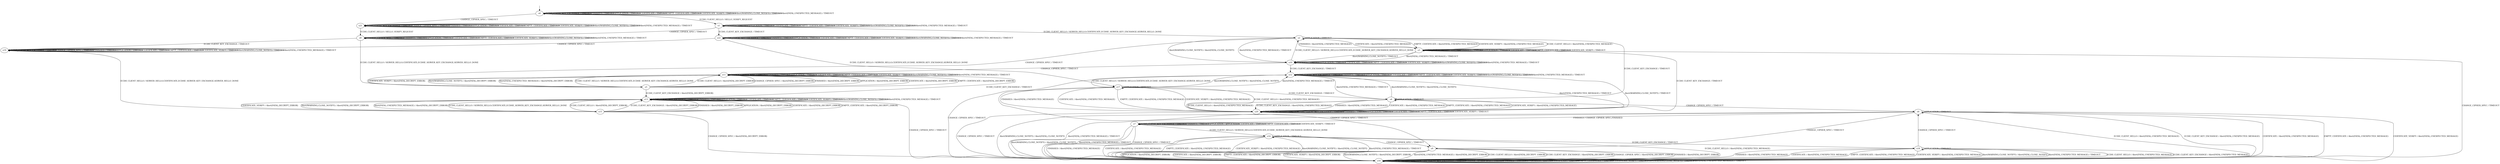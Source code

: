 digraph h8 {
s0 [label="s0"];
s1 [label="s1"];
s21 [label="s21"];
s2 [label="s2"];
s8 [label="s8"];
s22 [label="s22"];
s3 [label="s3"];
s4 [label="s4"];
s5 [label="s5"];
s10 [label="s10"];
s19 [label="s19"];
s6 [label="s6"];
s11 [label="s11"];
s12 [label="s12"];
s13 [label="s13"];
s16 [label="s16"];
s20 [label="s20"];
s7 [label="s7"];
s9 [label="s9"];
s15 [label="s15"];
s17 [label="s17"];
s14 [label="s14"];
s18 [label="s18"];
s0 -> s1 [label="ECDH_CLIENT_HELLO / HELLO_VERIFY_REQUEST"];
s0 -> s0 [label="ECDH_CLIENT_KEY_EXCHANGE / TIMEOUT"];
s0 -> s21 [label="CHANGE_CIPHER_SPEC / TIMEOUT"];
s0 -> s0 [label="FINISHED / TIMEOUT"];
s0 -> s0 [label="APPLICATION / TIMEOUT"];
s0 -> s0 [label="CERTIFICATE / TIMEOUT"];
s0 -> s0 [label="EMPTY_CERTIFICATE / TIMEOUT"];
s0 -> s0 [label="CERTIFICATE_VERIFY / TIMEOUT"];
s0 -> s0 [label="Alert(WARNING,CLOSE_NOTIFY) / TIMEOUT"];
s0 -> s0 [label="Alert(FATAL,UNEXPECTED_MESSAGE) / TIMEOUT"];
s1 -> s2 [label="ECDH_CLIENT_HELLO / SERVER_HELLO,CERTIFICATE,ECDHE_SERVER_KEY_EXCHANGE,SERVER_HELLO_DONE"];
s1 -> s22 [label="ECDH_CLIENT_KEY_EXCHANGE / TIMEOUT"];
s1 -> s8 [label="CHANGE_CIPHER_SPEC / TIMEOUT"];
s1 -> s1 [label="FINISHED / TIMEOUT"];
s1 -> s1 [label="APPLICATION / TIMEOUT"];
s1 -> s1 [label="CERTIFICATE / TIMEOUT"];
s1 -> s1 [label="EMPTY_CERTIFICATE / TIMEOUT"];
s1 -> s1 [label="CERTIFICATE_VERIFY / TIMEOUT"];
s1 -> s1 [label="Alert(WARNING,CLOSE_NOTIFY) / TIMEOUT"];
s1 -> s1 [label="Alert(FATAL,UNEXPECTED_MESSAGE) / TIMEOUT"];
s21 -> s8 [label="ECDH_CLIENT_HELLO / HELLO_VERIFY_REQUEST"];
s21 -> s21 [label="ECDH_CLIENT_KEY_EXCHANGE / TIMEOUT"];
s21 -> s21 [label="CHANGE_CIPHER_SPEC / TIMEOUT"];
s21 -> s21 [label="FINISHED / TIMEOUT"];
s21 -> s21 [label="APPLICATION / TIMEOUT"];
s21 -> s21 [label="CERTIFICATE / TIMEOUT"];
s21 -> s21 [label="EMPTY_CERTIFICATE / TIMEOUT"];
s21 -> s21 [label="CERTIFICATE_VERIFY / TIMEOUT"];
s21 -> s21 [label="Alert(WARNING,CLOSE_NOTIFY) / TIMEOUT"];
s21 -> s21 [label="Alert(FATAL,UNEXPECTED_MESSAGE) / TIMEOUT"];
s2 -> s3 [label="ECDH_CLIENT_HELLO / Alert(FATAL,UNEXPECTED_MESSAGE)"];
s2 -> s4 [label="ECDH_CLIENT_KEY_EXCHANGE / TIMEOUT"];
s2 -> s5 [label="CHANGE_CIPHER_SPEC / TIMEOUT"];
s2 -> s3 [label="FINISHED / Alert(FATAL,UNEXPECTED_MESSAGE)"];
s2 -> s2 [label="APPLICATION / TIMEOUT"];
s2 -> s3 [label="CERTIFICATE / Alert(FATAL,UNEXPECTED_MESSAGE)"];
s2 -> s3 [label="EMPTY_CERTIFICATE / Alert(FATAL,UNEXPECTED_MESSAGE)"];
s2 -> s3 [label="CERTIFICATE_VERIFY / Alert(FATAL,UNEXPECTED_MESSAGE)"];
s2 -> s10 [label="Alert(WARNING,CLOSE_NOTIFY) / Alert(FATAL,CLOSE_NOTIFY)"];
s2 -> s10 [label="Alert(FATAL,UNEXPECTED_MESSAGE) / TIMEOUT"];
s8 -> s5 [label="ECDH_CLIENT_HELLO / SERVER_HELLO,CERTIFICATE,ECDHE_SERVER_KEY_EXCHANGE,SERVER_HELLO_DONE"];
s8 -> s19 [label="ECDH_CLIENT_KEY_EXCHANGE / TIMEOUT"];
s8 -> s8 [label="CHANGE_CIPHER_SPEC / TIMEOUT"];
s8 -> s8 [label="FINISHED / TIMEOUT"];
s8 -> s8 [label="APPLICATION / TIMEOUT"];
s8 -> s8 [label="CERTIFICATE / TIMEOUT"];
s8 -> s8 [label="EMPTY_CERTIFICATE / TIMEOUT"];
s8 -> s8 [label="CERTIFICATE_VERIFY / TIMEOUT"];
s8 -> s8 [label="Alert(WARNING,CLOSE_NOTIFY) / TIMEOUT"];
s8 -> s8 [label="Alert(FATAL,UNEXPECTED_MESSAGE) / TIMEOUT"];
s22 -> s17 [label="ECDH_CLIENT_HELLO / SERVER_HELLO,CERTIFICATE,ECDHE_SERVER_KEY_EXCHANGE,SERVER_HELLO_DONE"];
s22 -> s22 [label="ECDH_CLIENT_KEY_EXCHANGE / TIMEOUT"];
s22 -> s19 [label="CHANGE_CIPHER_SPEC / TIMEOUT"];
s22 -> s22 [label="FINISHED / TIMEOUT"];
s22 -> s22 [label="APPLICATION / TIMEOUT"];
s22 -> s22 [label="CERTIFICATE / TIMEOUT"];
s22 -> s22 [label="EMPTY_CERTIFICATE / TIMEOUT"];
s22 -> s22 [label="CERTIFICATE_VERIFY / TIMEOUT"];
s22 -> s22 [label="Alert(WARNING,CLOSE_NOTIFY) / TIMEOUT"];
s22 -> s22 [label="Alert(FATAL,UNEXPECTED_MESSAGE) / TIMEOUT"];
s3 -> s3 [label="ECDH_CLIENT_HELLO / TIMEOUT"];
s3 -> s20 [label="ECDH_CLIENT_KEY_EXCHANGE / TIMEOUT"];
s3 -> s16 [label="CHANGE_CIPHER_SPEC / TIMEOUT"];
s3 -> s3 [label="FINISHED / TIMEOUT"];
s3 -> s3 [label="APPLICATION / TIMEOUT"];
s3 -> s3 [label="CERTIFICATE / TIMEOUT"];
s3 -> s3 [label="EMPTY_CERTIFICATE / TIMEOUT"];
s3 -> s3 [label="CERTIFICATE_VERIFY / TIMEOUT"];
s3 -> s10 [label="Alert(WARNING,CLOSE_NOTIFY) / TIMEOUT"];
s3 -> s10 [label="Alert(FATAL,UNEXPECTED_MESSAGE) / TIMEOUT"];
s4 -> s20 [label="ECDH_CLIENT_HELLO / Alert(FATAL,UNEXPECTED_MESSAGE)"];
s4 -> s20 [label="ECDH_CLIENT_KEY_EXCHANGE / Alert(FATAL,UNEXPECTED_MESSAGE)"];
s4 -> s6 [label="CHANGE_CIPHER_SPEC / TIMEOUT"];
s4 -> s20 [label="FINISHED / Alert(FATAL,UNEXPECTED_MESSAGE)"];
s4 -> s4 [label="APPLICATION / TIMEOUT"];
s4 -> s20 [label="CERTIFICATE / Alert(FATAL,UNEXPECTED_MESSAGE)"];
s4 -> s20 [label="EMPTY_CERTIFICATE / Alert(FATAL,UNEXPECTED_MESSAGE)"];
s4 -> s20 [label="CERTIFICATE_VERIFY / Alert(FATAL,UNEXPECTED_MESSAGE)"];
s4 -> s12 [label="Alert(WARNING,CLOSE_NOTIFY) / Alert(FATAL,CLOSE_NOTIFY)"];
s4 -> s12 [label="Alert(FATAL,UNEXPECTED_MESSAGE) / TIMEOUT"];
s5 -> s11 [label="ECDH_CLIENT_HELLO / Alert(FATAL,DECRYPT_ERROR)"];
s5 -> s13 [label="ECDH_CLIENT_KEY_EXCHANGE / Alert(FATAL,DECRYPT_ERROR)"];
s5 -> s11 [label="CHANGE_CIPHER_SPEC / Alert(FATAL,DECRYPT_ERROR)"];
s5 -> s11 [label="FINISHED / Alert(FATAL,DECRYPT_ERROR)"];
s5 -> s11 [label="APPLICATION / Alert(FATAL,DECRYPT_ERROR)"];
s5 -> s11 [label="CERTIFICATE / Alert(FATAL,DECRYPT_ERROR)"];
s5 -> s11 [label="EMPTY_CERTIFICATE / Alert(FATAL,DECRYPT_ERROR)"];
s5 -> s11 [label="CERTIFICATE_VERIFY / Alert(FATAL,DECRYPT_ERROR)"];
s5 -> s11 [label="Alert(WARNING,CLOSE_NOTIFY) / Alert(FATAL,DECRYPT_ERROR)"];
s5 -> s11 [label="Alert(FATAL,UNEXPECTED_MESSAGE) / Alert(FATAL,DECRYPT_ERROR)"];
s10 -> s2 [label="ECDH_CLIENT_HELLO / SERVER_HELLO,CERTIFICATE,ECDHE_SERVER_KEY_EXCHANGE,SERVER_HELLO_DONE"];
s10 -> s12 [label="ECDH_CLIENT_KEY_EXCHANGE / TIMEOUT"];
s10 -> s11 [label="CHANGE_CIPHER_SPEC / TIMEOUT"];
s10 -> s10 [label="FINISHED / TIMEOUT"];
s10 -> s10 [label="APPLICATION / TIMEOUT"];
s10 -> s10 [label="CERTIFICATE / TIMEOUT"];
s10 -> s10 [label="EMPTY_CERTIFICATE / TIMEOUT"];
s10 -> s10 [label="CERTIFICATE_VERIFY / TIMEOUT"];
s10 -> s10 [label="Alert(WARNING,CLOSE_NOTIFY) / TIMEOUT"];
s10 -> s10 [label="Alert(FATAL,UNEXPECTED_MESSAGE) / TIMEOUT"];
s19 -> s15 [label="ECDH_CLIENT_HELLO / SERVER_HELLO,CERTIFICATE,ECDHE_SERVER_KEY_EXCHANGE,SERVER_HELLO_DONE"];
s19 -> s19 [label="ECDH_CLIENT_KEY_EXCHANGE / TIMEOUT"];
s19 -> s19 [label="CHANGE_CIPHER_SPEC / TIMEOUT"];
s19 -> s19 [label="FINISHED / TIMEOUT"];
s19 -> s19 [label="APPLICATION / TIMEOUT"];
s19 -> s19 [label="CERTIFICATE / TIMEOUT"];
s19 -> s19 [label="EMPTY_CERTIFICATE / TIMEOUT"];
s19 -> s19 [label="CERTIFICATE_VERIFY / TIMEOUT"];
s19 -> s19 [label="Alert(WARNING,CLOSE_NOTIFY) / TIMEOUT"];
s19 -> s19 [label="Alert(FATAL,UNEXPECTED_MESSAGE) / TIMEOUT"];
s6 -> s16 [label="ECDH_CLIENT_HELLO / Alert(FATAL,UNEXPECTED_MESSAGE)"];
s6 -> s16 [label="ECDH_CLIENT_KEY_EXCHANGE / Alert(FATAL,UNEXPECTED_MESSAGE)"];
s6 -> s9 [label="CHANGE_CIPHER_SPEC / TIMEOUT"];
s6 -> s7 [label="FINISHED / CHANGE_CIPHER_SPEC,FINISHED"];
s6 -> s6 [label="APPLICATION / TIMEOUT"];
s6 -> s16 [label="CERTIFICATE / Alert(FATAL,UNEXPECTED_MESSAGE)"];
s6 -> s16 [label="EMPTY_CERTIFICATE / Alert(FATAL,UNEXPECTED_MESSAGE)"];
s6 -> s16 [label="CERTIFICATE_VERIFY / Alert(FATAL,UNEXPECTED_MESSAGE)"];
s6 -> s16 [label="Alert(WARNING,CLOSE_NOTIFY) / Alert(FATAL,CLOSE_NOTIFY)"];
s6 -> s16 [label="Alert(FATAL,UNEXPECTED_MESSAGE) / TIMEOUT"];
s11 -> s5 [label="ECDH_CLIENT_HELLO / SERVER_HELLO,CERTIFICATE,ECDHE_SERVER_KEY_EXCHANGE,SERVER_HELLO_DONE"];
s11 -> s13 [label="ECDH_CLIENT_KEY_EXCHANGE / TIMEOUT"];
s11 -> s11 [label="CHANGE_CIPHER_SPEC / TIMEOUT"];
s11 -> s11 [label="FINISHED / TIMEOUT"];
s11 -> s11 [label="APPLICATION / TIMEOUT"];
s11 -> s11 [label="CERTIFICATE / TIMEOUT"];
s11 -> s11 [label="EMPTY_CERTIFICATE / TIMEOUT"];
s11 -> s11 [label="CERTIFICATE_VERIFY / TIMEOUT"];
s11 -> s11 [label="Alert(WARNING,CLOSE_NOTIFY) / TIMEOUT"];
s11 -> s11 [label="Alert(FATAL,UNEXPECTED_MESSAGE) / TIMEOUT"];
s12 -> s17 [label="ECDH_CLIENT_HELLO / SERVER_HELLO,CERTIFICATE,ECDHE_SERVER_KEY_EXCHANGE,SERVER_HELLO_DONE"];
s12 -> s12 [label="ECDH_CLIENT_KEY_EXCHANGE / TIMEOUT"];
s12 -> s16 [label="CHANGE_CIPHER_SPEC / TIMEOUT"];
s12 -> s12 [label="FINISHED / TIMEOUT"];
s12 -> s12 [label="APPLICATION / TIMEOUT"];
s12 -> s12 [label="CERTIFICATE / TIMEOUT"];
s12 -> s12 [label="EMPTY_CERTIFICATE / TIMEOUT"];
s12 -> s12 [label="CERTIFICATE_VERIFY / TIMEOUT"];
s12 -> s12 [label="Alert(WARNING,CLOSE_NOTIFY) / TIMEOUT"];
s12 -> s12 [label="Alert(FATAL,UNEXPECTED_MESSAGE) / TIMEOUT"];
s13 -> s15 [label="ECDH_CLIENT_HELLO / SERVER_HELLO,CERTIFICATE,ECDHE_SERVER_KEY_EXCHANGE,SERVER_HELLO_DONE"];
s13 -> s13 [label="ECDH_CLIENT_KEY_EXCHANGE / TIMEOUT"];
s13 -> s16 [label="CHANGE_CIPHER_SPEC / TIMEOUT"];
s13 -> s13 [label="FINISHED / TIMEOUT"];
s13 -> s13 [label="APPLICATION / TIMEOUT"];
s13 -> s13 [label="CERTIFICATE / TIMEOUT"];
s13 -> s13 [label="EMPTY_CERTIFICATE / TIMEOUT"];
s13 -> s13 [label="CERTIFICATE_VERIFY / TIMEOUT"];
s13 -> s13 [label="Alert(WARNING,CLOSE_NOTIFY) / TIMEOUT"];
s13 -> s13 [label="Alert(FATAL,UNEXPECTED_MESSAGE) / TIMEOUT"];
s16 -> s16 [label="ECDH_CLIENT_HELLO / TIMEOUT"];
s16 -> s16 [label="ECDH_CLIENT_KEY_EXCHANGE / TIMEOUT"];
s16 -> s16 [label="CHANGE_CIPHER_SPEC / TIMEOUT"];
s16 -> s16 [label="FINISHED / TIMEOUT"];
s16 -> s16 [label="APPLICATION / TIMEOUT"];
s16 -> s16 [label="CERTIFICATE / TIMEOUT"];
s16 -> s16 [label="EMPTY_CERTIFICATE / TIMEOUT"];
s16 -> s16 [label="CERTIFICATE_VERIFY / TIMEOUT"];
s16 -> s16 [label="Alert(WARNING,CLOSE_NOTIFY) / TIMEOUT"];
s16 -> s16 [label="Alert(FATAL,UNEXPECTED_MESSAGE) / TIMEOUT"];
s20 -> s20 [label="ECDH_CLIENT_HELLO / TIMEOUT"];
s20 -> s20 [label="ECDH_CLIENT_KEY_EXCHANGE / TIMEOUT"];
s20 -> s16 [label="CHANGE_CIPHER_SPEC / TIMEOUT"];
s20 -> s20 [label="FINISHED / TIMEOUT"];
s20 -> s20 [label="APPLICATION / TIMEOUT"];
s20 -> s20 [label="CERTIFICATE / TIMEOUT"];
s20 -> s20 [label="EMPTY_CERTIFICATE / TIMEOUT"];
s20 -> s20 [label="CERTIFICATE_VERIFY / TIMEOUT"];
s20 -> s12 [label="Alert(WARNING,CLOSE_NOTIFY) / TIMEOUT"];
s20 -> s12 [label="Alert(FATAL,UNEXPECTED_MESSAGE) / TIMEOUT"];
s7 -> s14 [label="ECDH_CLIENT_HELLO / SERVER_HELLO,CERTIFICATE,ECDHE_SERVER_KEY_EXCHANGE,SERVER_HELLO_DONE"];
s7 -> s7 [label="ECDH_CLIENT_KEY_EXCHANGE / TIMEOUT"];
s7 -> s16 [label="CHANGE_CIPHER_SPEC / TIMEOUT"];
s7 -> s7 [label="FINISHED / TIMEOUT"];
s7 -> s7 [label="APPLICATION / APPLICATION"];
s7 -> s7 [label="CERTIFICATE / TIMEOUT"];
s7 -> s7 [label="EMPTY_CERTIFICATE / TIMEOUT"];
s7 -> s7 [label="CERTIFICATE_VERIFY / TIMEOUT"];
s7 -> s16 [label="Alert(WARNING,CLOSE_NOTIFY) / Alert(FATAL,CLOSE_NOTIFY)"];
s7 -> s16 [label="Alert(FATAL,UNEXPECTED_MESSAGE) / TIMEOUT"];
s9 -> s16 [label="ECDH_CLIENT_HELLO / Alert(FATAL,DECRYPT_ERROR)"];
s9 -> s16 [label="ECDH_CLIENT_KEY_EXCHANGE / Alert(FATAL,DECRYPT_ERROR)"];
s9 -> s16 [label="CHANGE_CIPHER_SPEC / Alert(FATAL,DECRYPT_ERROR)"];
s9 -> s16 [label="FINISHED / Alert(FATAL,DECRYPT_ERROR)"];
s9 -> s16 [label="APPLICATION / Alert(FATAL,DECRYPT_ERROR)"];
s9 -> s16 [label="CERTIFICATE / Alert(FATAL,DECRYPT_ERROR)"];
s9 -> s16 [label="EMPTY_CERTIFICATE / Alert(FATAL,DECRYPT_ERROR)"];
s9 -> s16 [label="CERTIFICATE_VERIFY / Alert(FATAL,DECRYPT_ERROR)"];
s9 -> s16 [label="Alert(WARNING,CLOSE_NOTIFY) / Alert(FATAL,DECRYPT_ERROR)"];
s9 -> s16 [label="Alert(FATAL,UNEXPECTED_MESSAGE) / Alert(FATAL,DECRYPT_ERROR)"];
s15 -> s13 [label="ECDH_CLIENT_HELLO / Alert(FATAL,DECRYPT_ERROR)"];
s15 -> s13 [label="ECDH_CLIENT_KEY_EXCHANGE / Alert(FATAL,DECRYPT_ERROR)"];
s15 -> s16 [label="CHANGE_CIPHER_SPEC / Alert(FATAL,DECRYPT_ERROR)"];
s15 -> s13 [label="FINISHED / Alert(FATAL,DECRYPT_ERROR)"];
s15 -> s13 [label="APPLICATION / Alert(FATAL,DECRYPT_ERROR)"];
s15 -> s13 [label="CERTIFICATE / Alert(FATAL,DECRYPT_ERROR)"];
s15 -> s13 [label="EMPTY_CERTIFICATE / Alert(FATAL,DECRYPT_ERROR)"];
s15 -> s13 [label="CERTIFICATE_VERIFY / Alert(FATAL,DECRYPT_ERROR)"];
s15 -> s13 [label="Alert(WARNING,CLOSE_NOTIFY) / Alert(FATAL,DECRYPT_ERROR)"];
s15 -> s13 [label="Alert(FATAL,UNEXPECTED_MESSAGE) / Alert(FATAL,DECRYPT_ERROR)"];
s17 -> s20 [label="ECDH_CLIENT_HELLO / Alert(FATAL,UNEXPECTED_MESSAGE)"];
s17 -> s4 [label="ECDH_CLIENT_KEY_EXCHANGE / TIMEOUT"];
s17 -> s9 [label="CHANGE_CIPHER_SPEC / TIMEOUT"];
s17 -> s20 [label="FINISHED / Alert(FATAL,UNEXPECTED_MESSAGE)"];
s17 -> s17 [label="APPLICATION / TIMEOUT"];
s17 -> s20 [label="CERTIFICATE / Alert(FATAL,UNEXPECTED_MESSAGE)"];
s17 -> s20 [label="EMPTY_CERTIFICATE / Alert(FATAL,UNEXPECTED_MESSAGE)"];
s17 -> s20 [label="CERTIFICATE_VERIFY / Alert(FATAL,UNEXPECTED_MESSAGE)"];
s17 -> s12 [label="Alert(WARNING,CLOSE_NOTIFY) / Alert(FATAL,CLOSE_NOTIFY)"];
s17 -> s12 [label="Alert(FATAL,UNEXPECTED_MESSAGE) / TIMEOUT"];
s14 -> s16 [label="ECDH_CLIENT_HELLO / Alert(FATAL,UNEXPECTED_MESSAGE)"];
s14 -> s18 [label="ECDH_CLIENT_KEY_EXCHANGE / TIMEOUT"];
s14 -> s9 [label="CHANGE_CIPHER_SPEC / TIMEOUT"];
s14 -> s16 [label="FINISHED / Alert(FATAL,UNEXPECTED_MESSAGE)"];
s14 -> s14 [label="APPLICATION / TIMEOUT"];
s14 -> s16 [label="CERTIFICATE / Alert(FATAL,UNEXPECTED_MESSAGE)"];
s14 -> s16 [label="EMPTY_CERTIFICATE / Alert(FATAL,UNEXPECTED_MESSAGE)"];
s14 -> s16 [label="CERTIFICATE_VERIFY / Alert(FATAL,UNEXPECTED_MESSAGE)"];
s14 -> s16 [label="Alert(WARNING,CLOSE_NOTIFY) / Alert(FATAL,CLOSE_NOTIFY)"];
s14 -> s16 [label="Alert(FATAL,UNEXPECTED_MESSAGE) / TIMEOUT"];
s18 -> s16 [label="ECDH_CLIENT_HELLO / Alert(FATAL,UNEXPECTED_MESSAGE)"];
s18 -> s16 [label="ECDH_CLIENT_KEY_EXCHANGE / Alert(FATAL,UNEXPECTED_MESSAGE)"];
s18 -> s6 [label="CHANGE_CIPHER_SPEC / TIMEOUT"];
s18 -> s16 [label="FINISHED / Alert(FATAL,UNEXPECTED_MESSAGE)"];
s18 -> s18 [label="APPLICATION / TIMEOUT"];
s18 -> s16 [label="CERTIFICATE / Alert(FATAL,UNEXPECTED_MESSAGE)"];
s18 -> s16 [label="EMPTY_CERTIFICATE / Alert(FATAL,UNEXPECTED_MESSAGE)"];
s18 -> s16 [label="CERTIFICATE_VERIFY / Alert(FATAL,UNEXPECTED_MESSAGE)"];
s18 -> s16 [label="Alert(WARNING,CLOSE_NOTIFY) / Alert(FATAL,CLOSE_NOTIFY)"];
s18 -> s16 [label="Alert(FATAL,UNEXPECTED_MESSAGE) / TIMEOUT"];
__start0 [shape=none, label=""];
__start0 -> s0 [label=""];
}

